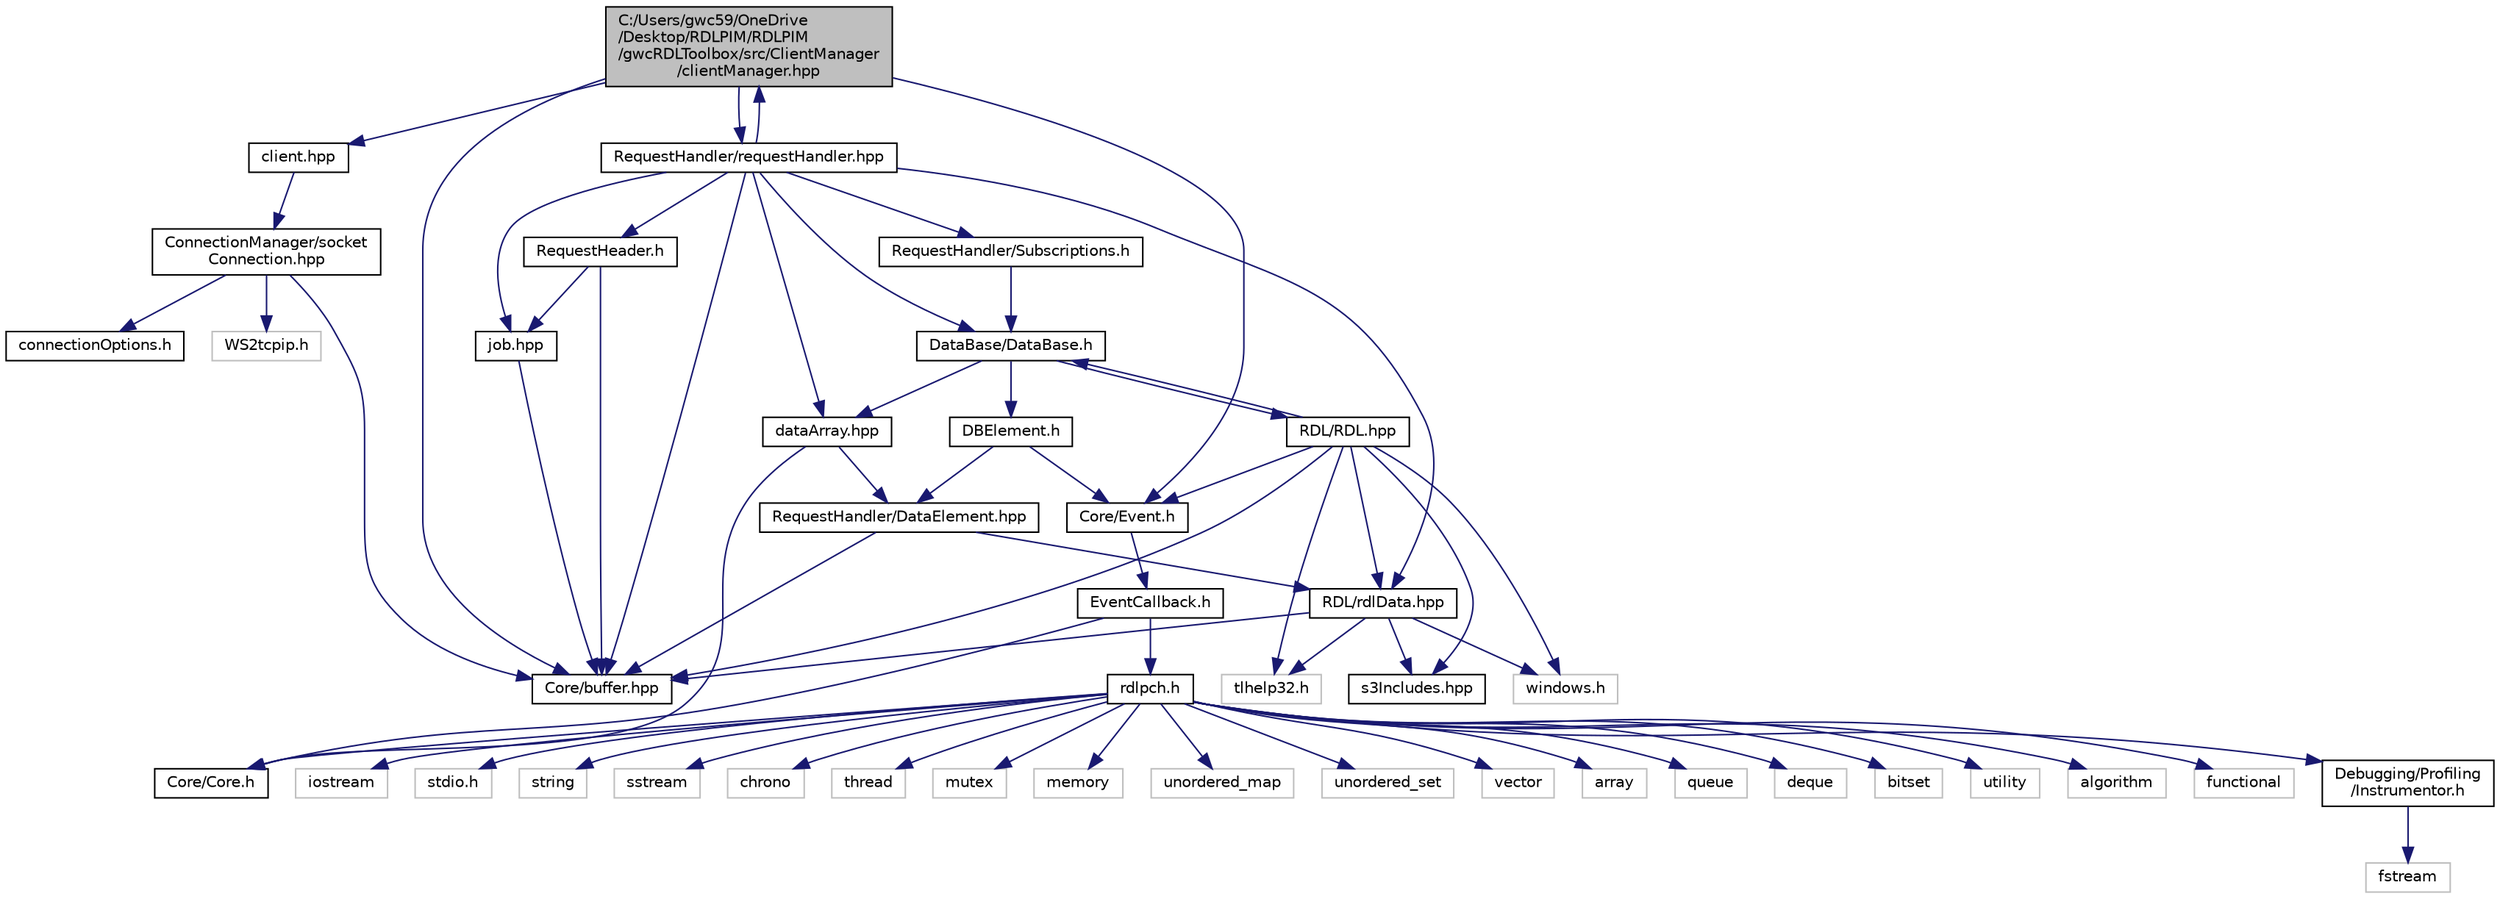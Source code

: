 digraph "C:/Users/gwc59/OneDrive/Desktop/RDLPIM/RDLPIM/gwcRDLToolbox/src/ClientManager/clientManager.hpp"
{
 // LATEX_PDF_SIZE
  edge [fontname="Helvetica",fontsize="10",labelfontname="Helvetica",labelfontsize="10"];
  node [fontname="Helvetica",fontsize="10",shape=record];
  Node1 [label="C:/Users/gwc59/OneDrive\l/Desktop/RDLPIM/RDLPIM\l/gwcRDLToolbox/src/ClientManager\l/clientManager.hpp",height=0.2,width=0.4,color="black", fillcolor="grey75", style="filled", fontcolor="black",tooltip=" "];
  Node1 -> Node2 [color="midnightblue",fontsize="10",style="solid",fontname="Helvetica"];
  Node2 [label="client.hpp",height=0.2,width=0.4,color="black", fillcolor="white", style="filled",URL="$client_8hpp.html",tooltip=" "];
  Node2 -> Node3 [color="midnightblue",fontsize="10",style="solid",fontname="Helvetica"];
  Node3 [label="ConnectionManager/socket\lConnection.hpp",height=0.2,width=0.4,color="black", fillcolor="white", style="filled",URL="$socket_connection_8hpp.html",tooltip=" "];
  Node3 -> Node4 [color="midnightblue",fontsize="10",style="solid",fontname="Helvetica"];
  Node4 [label="Core/buffer.hpp",height=0.2,width=0.4,color="black", fillcolor="white", style="filled",URL="$buffer_8hpp.html",tooltip=" "];
  Node3 -> Node5 [color="midnightblue",fontsize="10",style="solid",fontname="Helvetica"];
  Node5 [label="WS2tcpip.h",height=0.2,width=0.4,color="grey75", fillcolor="white", style="filled",tooltip=" "];
  Node3 -> Node6 [color="midnightblue",fontsize="10",style="solid",fontname="Helvetica"];
  Node6 [label="connectionOptions.h",height=0.2,width=0.4,color="black", fillcolor="white", style="filled",URL="$connection_options_8h.html",tooltip=" "];
  Node1 -> Node4 [color="midnightblue",fontsize="10",style="solid",fontname="Helvetica"];
  Node1 -> Node7 [color="midnightblue",fontsize="10",style="solid",fontname="Helvetica"];
  Node7 [label="RequestHandler/requestHandler.hpp",height=0.2,width=0.4,color="black", fillcolor="white", style="filled",URL="$request_handler_8hpp.html",tooltip=" "];
  Node7 -> Node4 [color="midnightblue",fontsize="10",style="solid",fontname="Helvetica"];
  Node7 -> Node1 [color="midnightblue",fontsize="10",style="solid",fontname="Helvetica"];
  Node7 -> Node8 [color="midnightblue",fontsize="10",style="solid",fontname="Helvetica"];
  Node8 [label="job.hpp",height=0.2,width=0.4,color="black", fillcolor="white", style="filled",URL="$job_8hpp.html",tooltip=" "];
  Node8 -> Node4 [color="midnightblue",fontsize="10",style="solid",fontname="Helvetica"];
  Node7 -> Node9 [color="midnightblue",fontsize="10",style="solid",fontname="Helvetica"];
  Node9 [label="dataArray.hpp",height=0.2,width=0.4,color="black", fillcolor="white", style="filled",URL="$data_array_8hpp.html",tooltip=" "];
  Node9 -> Node10 [color="midnightblue",fontsize="10",style="solid",fontname="Helvetica"];
  Node10 [label="RequestHandler/DataElement.hpp",height=0.2,width=0.4,color="black", fillcolor="white", style="filled",URL="$_data_element_8hpp.html",tooltip=" "];
  Node10 -> Node4 [color="midnightblue",fontsize="10",style="solid",fontname="Helvetica"];
  Node10 -> Node11 [color="midnightblue",fontsize="10",style="solid",fontname="Helvetica"];
  Node11 [label="RDL/rdlData.hpp",height=0.2,width=0.4,color="black", fillcolor="white", style="filled",URL="$rdl_data_8hpp.html",tooltip=" "];
  Node11 -> Node4 [color="midnightblue",fontsize="10",style="solid",fontname="Helvetica"];
  Node11 -> Node12 [color="midnightblue",fontsize="10",style="solid",fontname="Helvetica"];
  Node12 [label="windows.h",height=0.2,width=0.4,color="grey75", fillcolor="white", style="filled",tooltip=" "];
  Node11 -> Node13 [color="midnightblue",fontsize="10",style="solid",fontname="Helvetica"];
  Node13 [label="tlhelp32.h",height=0.2,width=0.4,color="grey75", fillcolor="white", style="filled",tooltip=" "];
  Node11 -> Node14 [color="midnightblue",fontsize="10",style="solid",fontname="Helvetica"];
  Node14 [label="s3Includes.hpp",height=0.2,width=0.4,color="black", fillcolor="white", style="filled",URL="$s3_includes_8hpp.html",tooltip=" "];
  Node9 -> Node15 [color="midnightblue",fontsize="10",style="solid",fontname="Helvetica"];
  Node15 [label="Core/Core.h",height=0.2,width=0.4,color="black", fillcolor="white", style="filled",URL="$_core_8h.html",tooltip=" "];
  Node7 -> Node11 [color="midnightblue",fontsize="10",style="solid",fontname="Helvetica"];
  Node7 -> Node16 [color="midnightblue",fontsize="10",style="solid",fontname="Helvetica"];
  Node16 [label="RequestHeader.h",height=0.2,width=0.4,color="black", fillcolor="white", style="filled",URL="$_request_header_8h.html",tooltip=" "];
  Node16 -> Node4 [color="midnightblue",fontsize="10",style="solid",fontname="Helvetica"];
  Node16 -> Node8 [color="midnightblue",fontsize="10",style="solid",fontname="Helvetica"];
  Node7 -> Node17 [color="midnightblue",fontsize="10",style="solid",fontname="Helvetica"];
  Node17 [label="DataBase/DataBase.h",height=0.2,width=0.4,color="black", fillcolor="white", style="filled",URL="$_data_base_8h.html",tooltip=" "];
  Node17 -> Node18 [color="midnightblue",fontsize="10",style="solid",fontname="Helvetica"];
  Node18 [label="DBElement.h",height=0.2,width=0.4,color="black", fillcolor="white", style="filled",URL="$_d_b_element_8h.html",tooltip=" "];
  Node18 -> Node10 [color="midnightblue",fontsize="10",style="solid",fontname="Helvetica"];
  Node18 -> Node19 [color="midnightblue",fontsize="10",style="solid",fontname="Helvetica"];
  Node19 [label="Core/Event.h",height=0.2,width=0.4,color="black", fillcolor="white", style="filled",URL="$_event_8h.html",tooltip=" "];
  Node19 -> Node20 [color="midnightblue",fontsize="10",style="solid",fontname="Helvetica"];
  Node20 [label="EventCallback.h",height=0.2,width=0.4,color="black", fillcolor="white", style="filled",URL="$_event_callback_8h.html",tooltip=" "];
  Node20 -> Node21 [color="midnightblue",fontsize="10",style="solid",fontname="Helvetica"];
  Node21 [label="rdlpch.h",height=0.2,width=0.4,color="black", fillcolor="white", style="filled",URL="$rdlpch_8h.html",tooltip=" "];
  Node21 -> Node22 [color="midnightblue",fontsize="10",style="solid",fontname="Helvetica"];
  Node22 [label="iostream",height=0.2,width=0.4,color="grey75", fillcolor="white", style="filled",tooltip=" "];
  Node21 -> Node23 [color="midnightblue",fontsize="10",style="solid",fontname="Helvetica"];
  Node23 [label="stdio.h",height=0.2,width=0.4,color="grey75", fillcolor="white", style="filled",tooltip=" "];
  Node21 -> Node24 [color="midnightblue",fontsize="10",style="solid",fontname="Helvetica"];
  Node24 [label="string",height=0.2,width=0.4,color="grey75", fillcolor="white", style="filled",tooltip=" "];
  Node21 -> Node25 [color="midnightblue",fontsize="10",style="solid",fontname="Helvetica"];
  Node25 [label="sstream",height=0.2,width=0.4,color="grey75", fillcolor="white", style="filled",tooltip=" "];
  Node21 -> Node26 [color="midnightblue",fontsize="10",style="solid",fontname="Helvetica"];
  Node26 [label="chrono",height=0.2,width=0.4,color="grey75", fillcolor="white", style="filled",tooltip=" "];
  Node21 -> Node27 [color="midnightblue",fontsize="10",style="solid",fontname="Helvetica"];
  Node27 [label="thread",height=0.2,width=0.4,color="grey75", fillcolor="white", style="filled",tooltip=" "];
  Node21 -> Node28 [color="midnightblue",fontsize="10",style="solid",fontname="Helvetica"];
  Node28 [label="mutex",height=0.2,width=0.4,color="grey75", fillcolor="white", style="filled",tooltip=" "];
  Node21 -> Node29 [color="midnightblue",fontsize="10",style="solid",fontname="Helvetica"];
  Node29 [label="memory",height=0.2,width=0.4,color="grey75", fillcolor="white", style="filled",tooltip=" "];
  Node21 -> Node30 [color="midnightblue",fontsize="10",style="solid",fontname="Helvetica"];
  Node30 [label="unordered_map",height=0.2,width=0.4,color="grey75", fillcolor="white", style="filled",tooltip=" "];
  Node21 -> Node31 [color="midnightblue",fontsize="10",style="solid",fontname="Helvetica"];
  Node31 [label="unordered_set",height=0.2,width=0.4,color="grey75", fillcolor="white", style="filled",tooltip=" "];
  Node21 -> Node32 [color="midnightblue",fontsize="10",style="solid",fontname="Helvetica"];
  Node32 [label="vector",height=0.2,width=0.4,color="grey75", fillcolor="white", style="filled",tooltip=" "];
  Node21 -> Node33 [color="midnightblue",fontsize="10",style="solid",fontname="Helvetica"];
  Node33 [label="array",height=0.2,width=0.4,color="grey75", fillcolor="white", style="filled",tooltip=" "];
  Node21 -> Node34 [color="midnightblue",fontsize="10",style="solid",fontname="Helvetica"];
  Node34 [label="queue",height=0.2,width=0.4,color="grey75", fillcolor="white", style="filled",tooltip=" "];
  Node21 -> Node35 [color="midnightblue",fontsize="10",style="solid",fontname="Helvetica"];
  Node35 [label="deque",height=0.2,width=0.4,color="grey75", fillcolor="white", style="filled",tooltip=" "];
  Node21 -> Node36 [color="midnightblue",fontsize="10",style="solid",fontname="Helvetica"];
  Node36 [label="bitset",height=0.2,width=0.4,color="grey75", fillcolor="white", style="filled",tooltip=" "];
  Node21 -> Node37 [color="midnightblue",fontsize="10",style="solid",fontname="Helvetica"];
  Node37 [label="utility",height=0.2,width=0.4,color="grey75", fillcolor="white", style="filled",tooltip=" "];
  Node21 -> Node38 [color="midnightblue",fontsize="10",style="solid",fontname="Helvetica"];
  Node38 [label="algorithm",height=0.2,width=0.4,color="grey75", fillcolor="white", style="filled",tooltip=" "];
  Node21 -> Node39 [color="midnightblue",fontsize="10",style="solid",fontname="Helvetica"];
  Node39 [label="functional",height=0.2,width=0.4,color="grey75", fillcolor="white", style="filled",tooltip=" "];
  Node21 -> Node15 [color="midnightblue",fontsize="10",style="solid",fontname="Helvetica"];
  Node21 -> Node40 [color="midnightblue",fontsize="10",style="solid",fontname="Helvetica"];
  Node40 [label="Debugging/Profiling\l/Instrumentor.h",height=0.2,width=0.4,color="black", fillcolor="white", style="filled",URL="$_instrumentor_8h.html",tooltip=" "];
  Node40 -> Node41 [color="midnightblue",fontsize="10",style="solid",fontname="Helvetica"];
  Node41 [label="fstream",height=0.2,width=0.4,color="grey75", fillcolor="white", style="filled",tooltip=" "];
  Node20 -> Node15 [color="midnightblue",fontsize="10",style="solid",fontname="Helvetica"];
  Node17 -> Node9 [color="midnightblue",fontsize="10",style="solid",fontname="Helvetica"];
  Node17 -> Node42 [color="midnightblue",fontsize="10",style="solid",fontname="Helvetica"];
  Node42 [label="RDL/RDL.hpp",height=0.2,width=0.4,color="black", fillcolor="white", style="filled",URL="$_r_d_l_8hpp.html",tooltip=" "];
  Node42 -> Node12 [color="midnightblue",fontsize="10",style="solid",fontname="Helvetica"];
  Node42 -> Node13 [color="midnightblue",fontsize="10",style="solid",fontname="Helvetica"];
  Node42 -> Node17 [color="midnightblue",fontsize="10",style="solid",fontname="Helvetica"];
  Node42 -> Node4 [color="midnightblue",fontsize="10",style="solid",fontname="Helvetica"];
  Node42 -> Node14 [color="midnightblue",fontsize="10",style="solid",fontname="Helvetica"];
  Node42 -> Node11 [color="midnightblue",fontsize="10",style="solid",fontname="Helvetica"];
  Node42 -> Node19 [color="midnightblue",fontsize="10",style="solid",fontname="Helvetica"];
  Node7 -> Node43 [color="midnightblue",fontsize="10",style="solid",fontname="Helvetica"];
  Node43 [label="RequestHandler/Subscriptions.h",height=0.2,width=0.4,color="black", fillcolor="white", style="filled",URL="$_subscriptions_8h.html",tooltip=" "];
  Node43 -> Node17 [color="midnightblue",fontsize="10",style="solid",fontname="Helvetica"];
  Node1 -> Node19 [color="midnightblue",fontsize="10",style="solid",fontname="Helvetica"];
}
